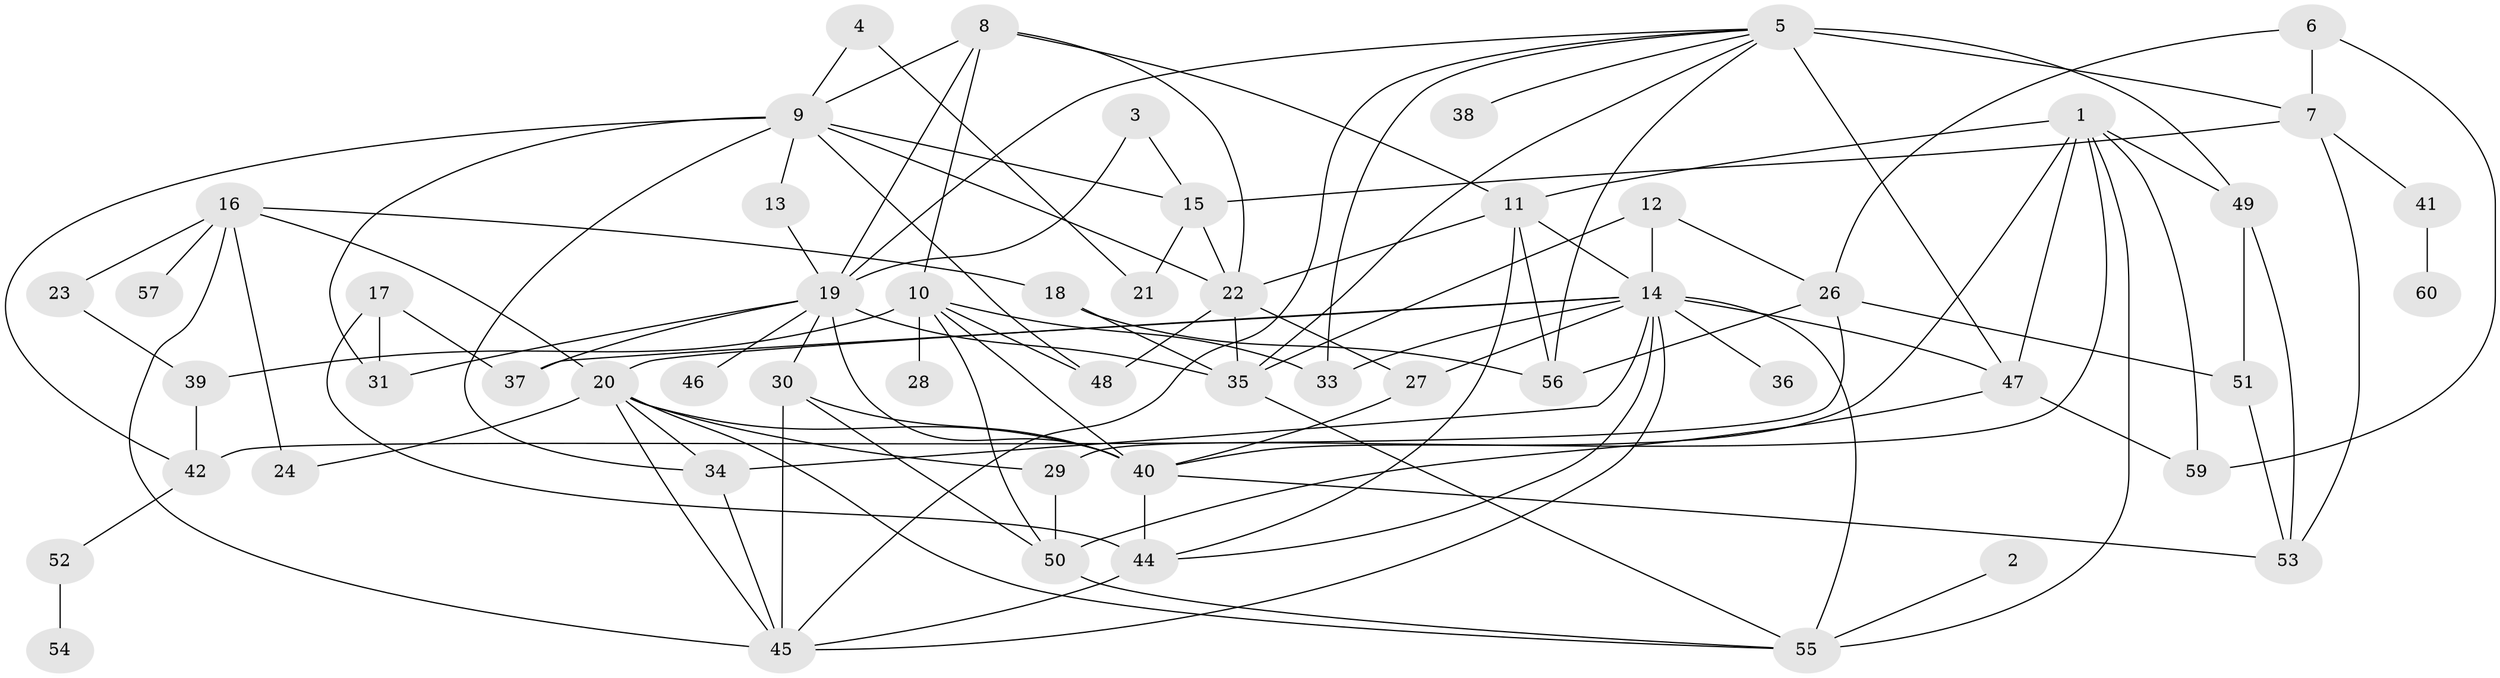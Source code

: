 // original degree distribution, {6: 0.041666666666666664, 2: 0.21666666666666667, 1: 0.125, 3: 0.2833333333333333, 4: 0.14166666666666666, 7: 0.03333333333333333, 5: 0.125, 0: 0.03333333333333333}
// Generated by graph-tools (version 1.1) at 2025/33/03/09/25 02:33:30]
// undirected, 56 vertices, 115 edges
graph export_dot {
graph [start="1"]
  node [color=gray90,style=filled];
  1;
  2;
  3;
  4;
  5;
  6;
  7;
  8;
  9;
  10;
  11;
  12;
  13;
  14;
  15;
  16;
  17;
  18;
  19;
  20;
  21;
  22;
  23;
  24;
  26;
  27;
  28;
  29;
  30;
  31;
  33;
  34;
  35;
  36;
  37;
  38;
  39;
  40;
  41;
  42;
  44;
  45;
  46;
  47;
  48;
  49;
  50;
  51;
  52;
  53;
  54;
  55;
  56;
  57;
  59;
  60;
  1 -- 11 [weight=1.0];
  1 -- 29 [weight=1.0];
  1 -- 40 [weight=1.0];
  1 -- 47 [weight=1.0];
  1 -- 49 [weight=1.0];
  1 -- 55 [weight=1.0];
  1 -- 59 [weight=1.0];
  2 -- 55 [weight=1.0];
  3 -- 15 [weight=1.0];
  3 -- 19 [weight=1.0];
  4 -- 9 [weight=1.0];
  4 -- 21 [weight=1.0];
  5 -- 7 [weight=1.0];
  5 -- 19 [weight=1.0];
  5 -- 33 [weight=1.0];
  5 -- 35 [weight=1.0];
  5 -- 38 [weight=1.0];
  5 -- 45 [weight=1.0];
  5 -- 47 [weight=2.0];
  5 -- 49 [weight=3.0];
  5 -- 56 [weight=1.0];
  6 -- 7 [weight=1.0];
  6 -- 26 [weight=1.0];
  6 -- 59 [weight=1.0];
  7 -- 15 [weight=1.0];
  7 -- 41 [weight=1.0];
  7 -- 53 [weight=1.0];
  8 -- 9 [weight=1.0];
  8 -- 10 [weight=1.0];
  8 -- 11 [weight=1.0];
  8 -- 19 [weight=1.0];
  8 -- 22 [weight=1.0];
  9 -- 13 [weight=1.0];
  9 -- 15 [weight=2.0];
  9 -- 22 [weight=2.0];
  9 -- 31 [weight=1.0];
  9 -- 34 [weight=1.0];
  9 -- 42 [weight=1.0];
  9 -- 48 [weight=1.0];
  10 -- 28 [weight=1.0];
  10 -- 33 [weight=1.0];
  10 -- 39 [weight=1.0];
  10 -- 40 [weight=2.0];
  10 -- 48 [weight=1.0];
  10 -- 50 [weight=1.0];
  11 -- 14 [weight=2.0];
  11 -- 22 [weight=2.0];
  11 -- 44 [weight=1.0];
  11 -- 56 [weight=1.0];
  12 -- 14 [weight=1.0];
  12 -- 26 [weight=1.0];
  12 -- 35 [weight=1.0];
  13 -- 19 [weight=1.0];
  14 -- 20 [weight=2.0];
  14 -- 27 [weight=1.0];
  14 -- 33 [weight=1.0];
  14 -- 34 [weight=1.0];
  14 -- 36 [weight=1.0];
  14 -- 37 [weight=1.0];
  14 -- 44 [weight=1.0];
  14 -- 45 [weight=1.0];
  14 -- 47 [weight=1.0];
  14 -- 55 [weight=1.0];
  15 -- 21 [weight=1.0];
  15 -- 22 [weight=1.0];
  16 -- 18 [weight=1.0];
  16 -- 20 [weight=1.0];
  16 -- 23 [weight=1.0];
  16 -- 24 [weight=1.0];
  16 -- 45 [weight=1.0];
  16 -- 57 [weight=1.0];
  17 -- 31 [weight=1.0];
  17 -- 37 [weight=1.0];
  17 -- 44 [weight=1.0];
  18 -- 35 [weight=1.0];
  18 -- 56 [weight=1.0];
  19 -- 30 [weight=1.0];
  19 -- 31 [weight=1.0];
  19 -- 35 [weight=2.0];
  19 -- 37 [weight=1.0];
  19 -- 40 [weight=1.0];
  19 -- 46 [weight=1.0];
  20 -- 24 [weight=1.0];
  20 -- 29 [weight=1.0];
  20 -- 34 [weight=1.0];
  20 -- 40 [weight=1.0];
  20 -- 45 [weight=2.0];
  20 -- 55 [weight=1.0];
  22 -- 27 [weight=1.0];
  22 -- 35 [weight=1.0];
  22 -- 48 [weight=1.0];
  23 -- 39 [weight=1.0];
  26 -- 42 [weight=1.0];
  26 -- 51 [weight=1.0];
  26 -- 56 [weight=1.0];
  27 -- 40 [weight=1.0];
  29 -- 50 [weight=1.0];
  30 -- 40 [weight=1.0];
  30 -- 45 [weight=1.0];
  30 -- 50 [weight=1.0];
  34 -- 45 [weight=1.0];
  35 -- 55 [weight=1.0];
  39 -- 42 [weight=1.0];
  40 -- 44 [weight=1.0];
  40 -- 53 [weight=1.0];
  41 -- 60 [weight=1.0];
  42 -- 52 [weight=1.0];
  44 -- 45 [weight=1.0];
  47 -- 50 [weight=1.0];
  47 -- 59 [weight=1.0];
  49 -- 51 [weight=1.0];
  49 -- 53 [weight=1.0];
  50 -- 55 [weight=1.0];
  51 -- 53 [weight=1.0];
  52 -- 54 [weight=1.0];
}
